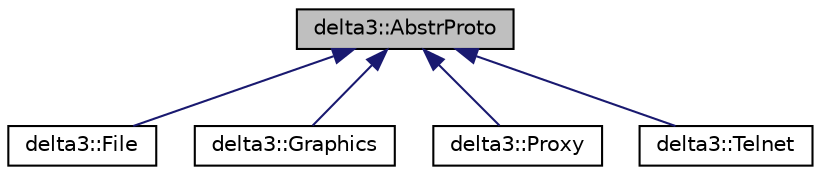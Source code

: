 digraph "delta3::AbstrProto"
{
  edge [fontname="Helvetica",fontsize="10",labelfontname="Helvetica",labelfontsize="10"];
  node [fontname="Helvetica",fontsize="10",shape=record];
  Node1 [label="delta3::AbstrProto",height=0.2,width=0.4,color="black", fillcolor="grey75", style="filled" fontcolor="black"];
  Node1 -> Node2 [dir="back",color="midnightblue",fontsize="10",style="solid",fontname="Helvetica"];
  Node2 [label="delta3::File",height=0.2,width=0.4,color="black", fillcolor="white", style="filled",URL="$classdelta3_1_1_file.html"];
  Node1 -> Node3 [dir="back",color="midnightblue",fontsize="10",style="solid",fontname="Helvetica"];
  Node3 [label="delta3::Graphics",height=0.2,width=0.4,color="black", fillcolor="white", style="filled",URL="$classdelta3_1_1_graphics.html"];
  Node1 -> Node4 [dir="back",color="midnightblue",fontsize="10",style="solid",fontname="Helvetica"];
  Node4 [label="delta3::Proxy",height=0.2,width=0.4,color="black", fillcolor="white", style="filled",URL="$classdelta3_1_1_proxy.html"];
  Node1 -> Node5 [dir="back",color="midnightblue",fontsize="10",style="solid",fontname="Helvetica"];
  Node5 [label="delta3::Telnet",height=0.2,width=0.4,color="black", fillcolor="white", style="filled",URL="$classdelta3_1_1_telnet.html"];
}

